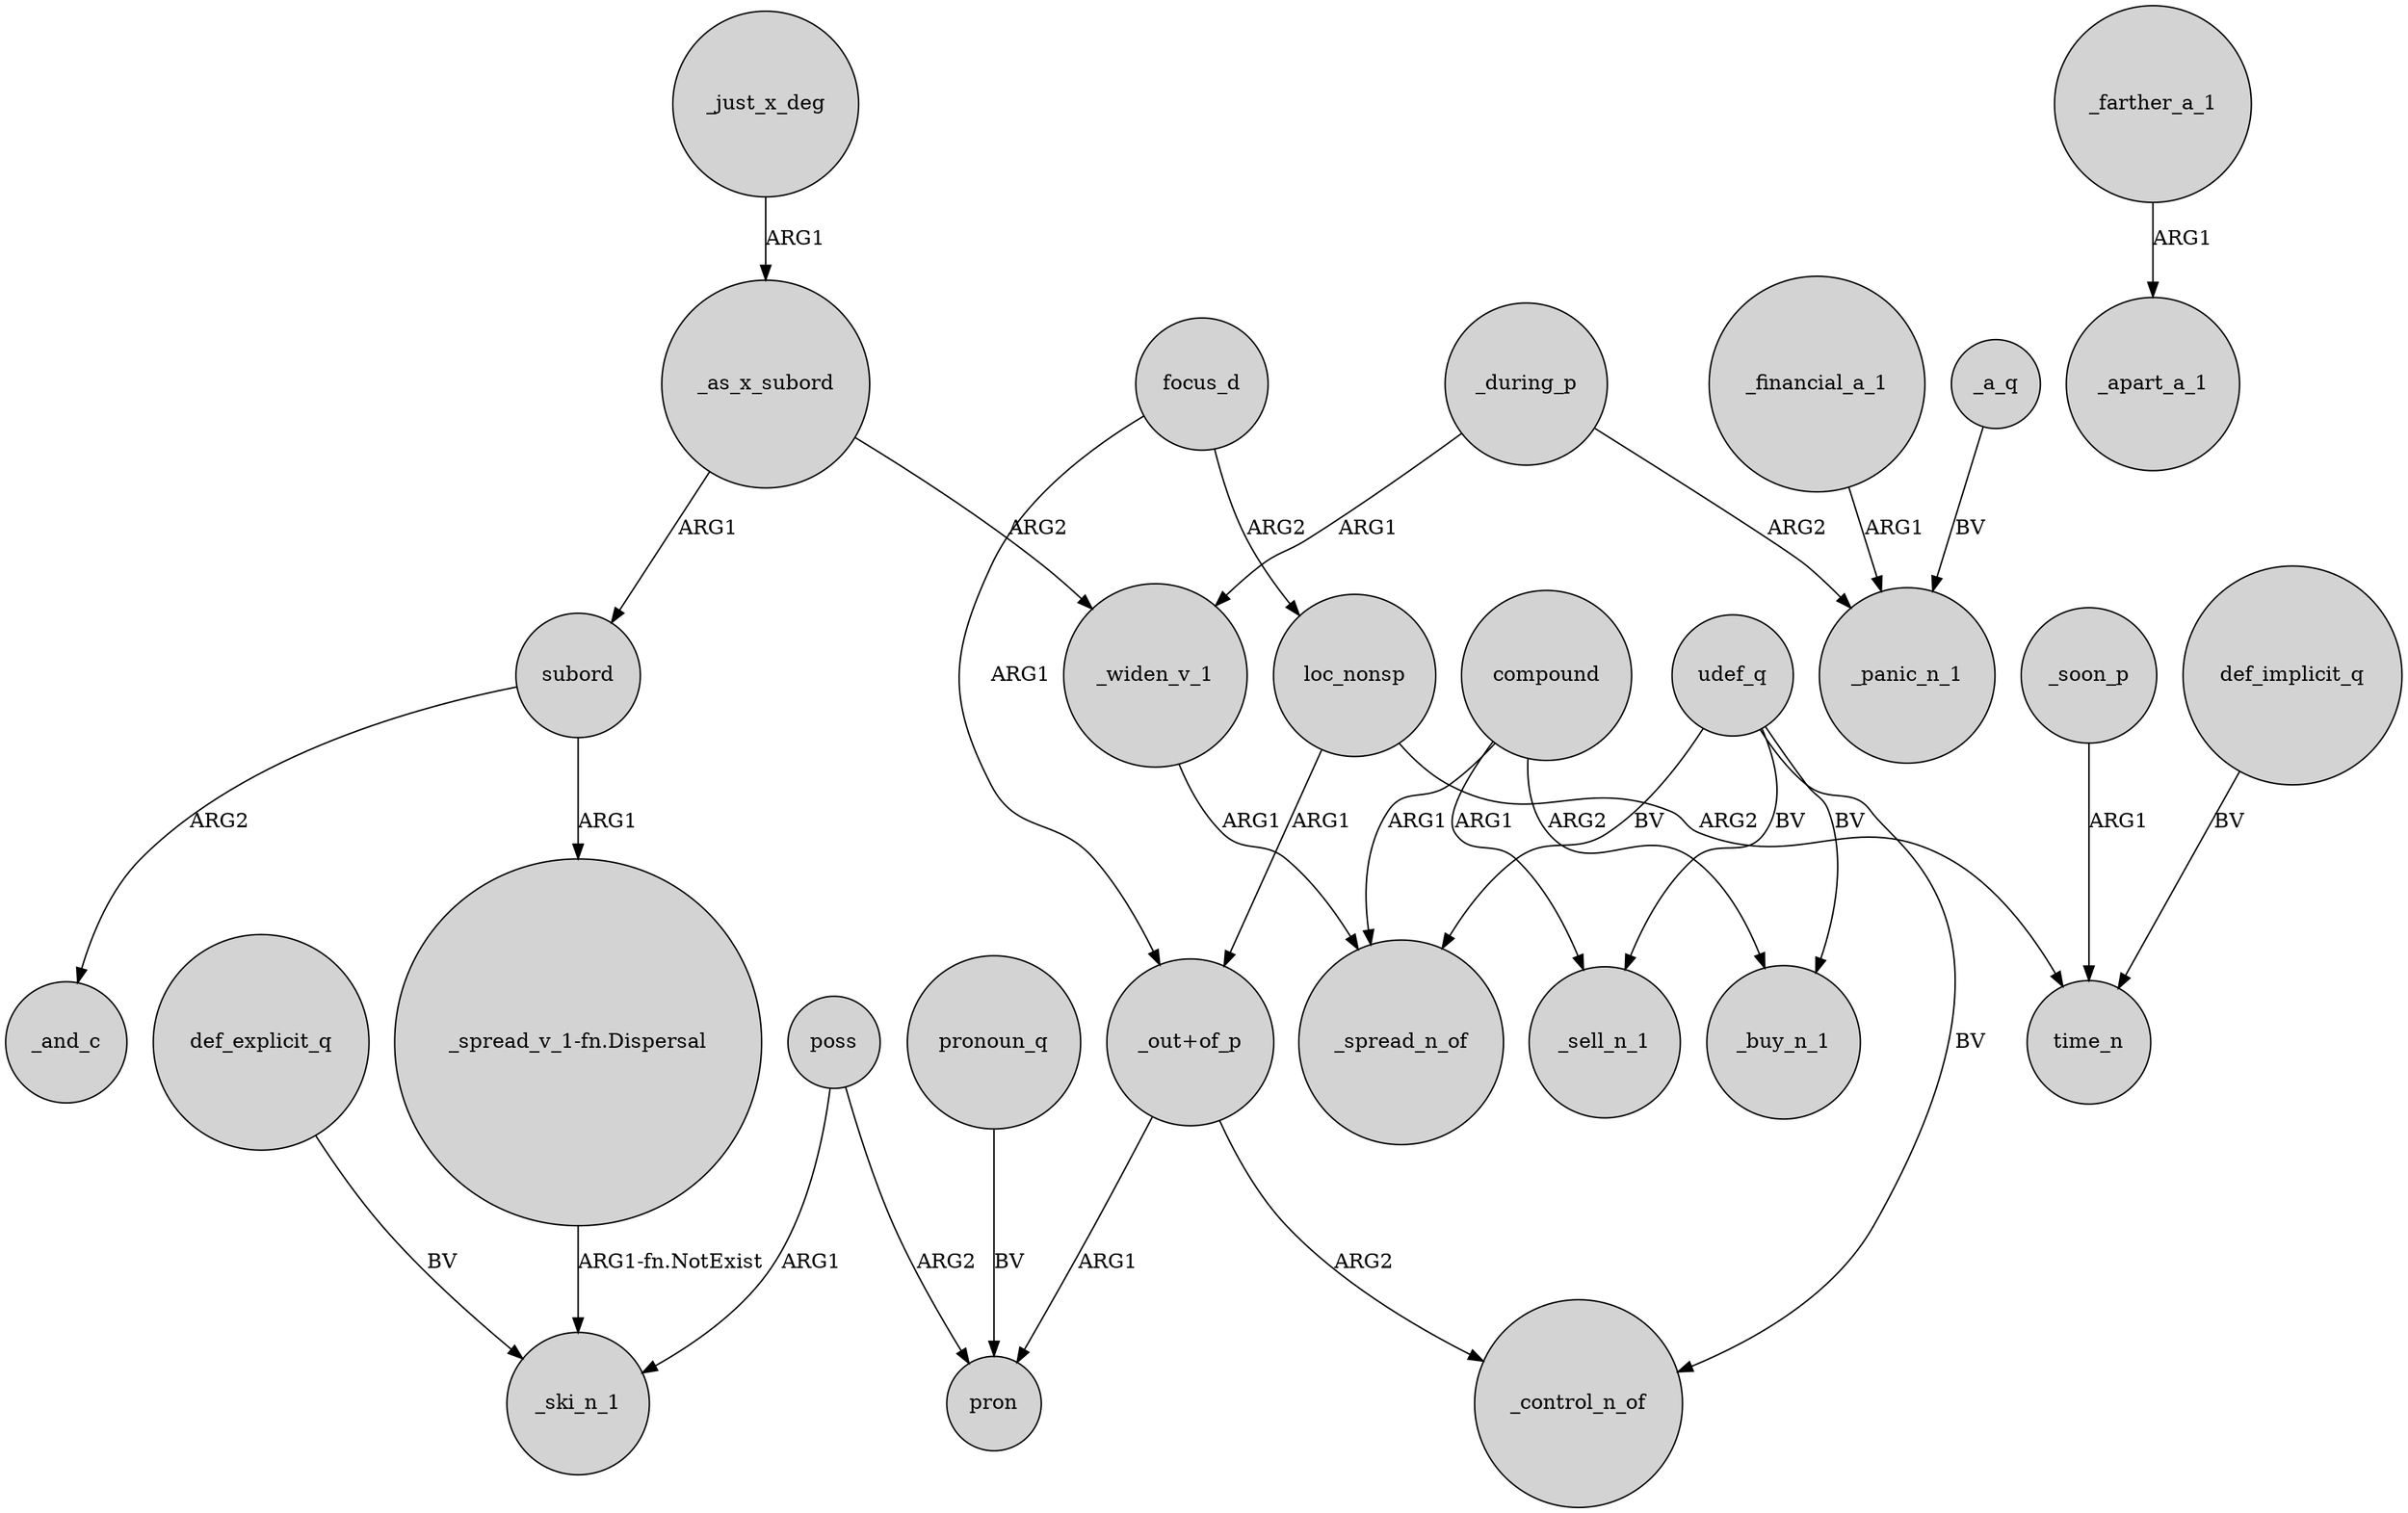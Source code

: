 digraph {
	node [shape=circle style=filled]
	_as_x_subord -> subord [label=ARG1]
	_just_x_deg -> _as_x_subord [label=ARG1]
	_during_p -> _widen_v_1 [label=ARG1]
	focus_d -> loc_nonsp [label=ARG2]
	_during_p -> _panic_n_1 [label=ARG2]
	poss -> _ski_n_1 [label=ARG1]
	poss -> pron [label=ARG2]
	_financial_a_1 -> _panic_n_1 [label=ARG1]
	udef_q -> _spread_n_of [label=BV]
	udef_q -> _control_n_of [label=BV]
	compound -> _sell_n_1 [label=ARG1]
	udef_q -> _buy_n_1 [label=BV]
	subord -> "_spread_v_1-fn.Dispersal" [label=ARG1]
	loc_nonsp -> time_n [label=ARG2]
	pronoun_q -> pron [label=BV]
	_farther_a_1 -> _apart_a_1 [label=ARG1]
	udef_q -> _sell_n_1 [label=BV]
	focus_d -> "_out+of_p" [label=ARG1]
	_as_x_subord -> _widen_v_1 [label=ARG2]
	_a_q -> _panic_n_1 [label=BV]
	"_spread_v_1-fn.Dispersal" -> _ski_n_1 [label="ARG1-fn.NotExist"]
	"_out+of_p" -> pron [label=ARG1]
	def_explicit_q -> _ski_n_1 [label=BV]
	_widen_v_1 -> _spread_n_of [label=ARG1]
	"_out+of_p" -> _control_n_of [label=ARG2]
	compound -> _spread_n_of [label=ARG1]
	_soon_p -> time_n [label=ARG1]
	subord -> _and_c [label=ARG2]
	loc_nonsp -> "_out+of_p" [label=ARG1]
	def_implicit_q -> time_n [label=BV]
	compound -> _buy_n_1 [label=ARG2]
}
